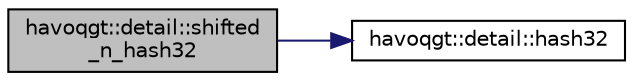 digraph "havoqgt::detail::shifted_n_hash32"
{
  edge [fontname="Helvetica",fontsize="10",labelfontname="Helvetica",labelfontsize="10"];
  node [fontname="Helvetica",fontsize="10",shape=record];
  rankdir="LR";
  Node1 [label="havoqgt::detail::shifted\l_n_hash32",height=0.2,width=0.4,color="black", fillcolor="grey75", style="filled", fontcolor="black"];
  Node1 -> Node2 [color="midnightblue",fontsize="10",style="solid",fontname="Helvetica"];
  Node2 [label="havoqgt::detail::hash32",height=0.2,width=0.4,color="black", fillcolor="white", style="filled",URL="$namespacehavoqgt_1_1detail.html#a60a6e5ef157a2e103240bb5fd8dc7e18"];
}
